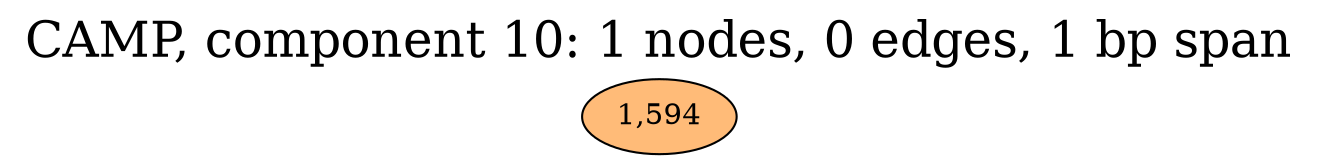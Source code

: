 graph CAMP_cc10 {
	overlap="prism50";
	outputorder="edgesfirst";
	label="CAMP, component 10: 1 nodes, 0 edges, 1 bp span";
	labelloc="t";
	fontsize=24;
	"1,594" [style="filled", fillcolor="#ffbb78", fontcolor="#000000"];
}